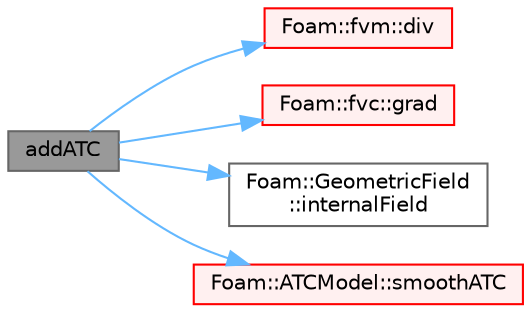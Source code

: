 digraph "addATC"
{
 // LATEX_PDF_SIZE
  bgcolor="transparent";
  edge [fontname=Helvetica,fontsize=10,labelfontname=Helvetica,labelfontsize=10];
  node [fontname=Helvetica,fontsize=10,shape=box,height=0.2,width=0.4];
  rankdir="LR";
  Node1 [id="Node000001",label="addATC",height=0.2,width=0.4,color="gray40", fillcolor="grey60", style="filled", fontcolor="black",tooltip=" "];
  Node1 -> Node2 [id="edge1_Node000001_Node000002",color="steelblue1",style="solid",tooltip=" "];
  Node2 [id="Node000002",label="Foam::fvm::div",height=0.2,width=0.4,color="red", fillcolor="#FFF0F0", style="filled",URL="$namespaceFoam_1_1fvm.html#a058dd4757c11ae656c8d576632b33d25",tooltip=" "];
  Node1 -> Node11 [id="edge2_Node000001_Node000011",color="steelblue1",style="solid",tooltip=" "];
  Node11 [id="Node000011",label="Foam::fvc::grad",height=0.2,width=0.4,color="red", fillcolor="#FFF0F0", style="filled",URL="$namespaceFoam_1_1fvc.html#a094a9cf8cbcd7511778abc82036c8a4b",tooltip=" "];
  Node1 -> Node13 [id="edge3_Node000001_Node000013",color="steelblue1",style="solid",tooltip=" "];
  Node13 [id="Node000013",label="Foam::GeometricField\l::internalField",height=0.2,width=0.4,color="grey40", fillcolor="white", style="filled",URL="$classFoam_1_1GeometricField.html#a774c56a9e3c2b4cdf706ecd7e84599d8",tooltip=" "];
  Node1 -> Node14 [id="edge4_Node000001_Node000014",color="steelblue1",style="solid",tooltip=" "];
  Node14 [id="Node000014",label="Foam::ATCModel::smoothATC",height=0.2,width=0.4,color="red", fillcolor="#FFF0F0", style="filled",URL="$classFoam_1_1ATCModel.html#ac365f03e4c35667c89c9c1020b8515e1",tooltip=" "];
}
